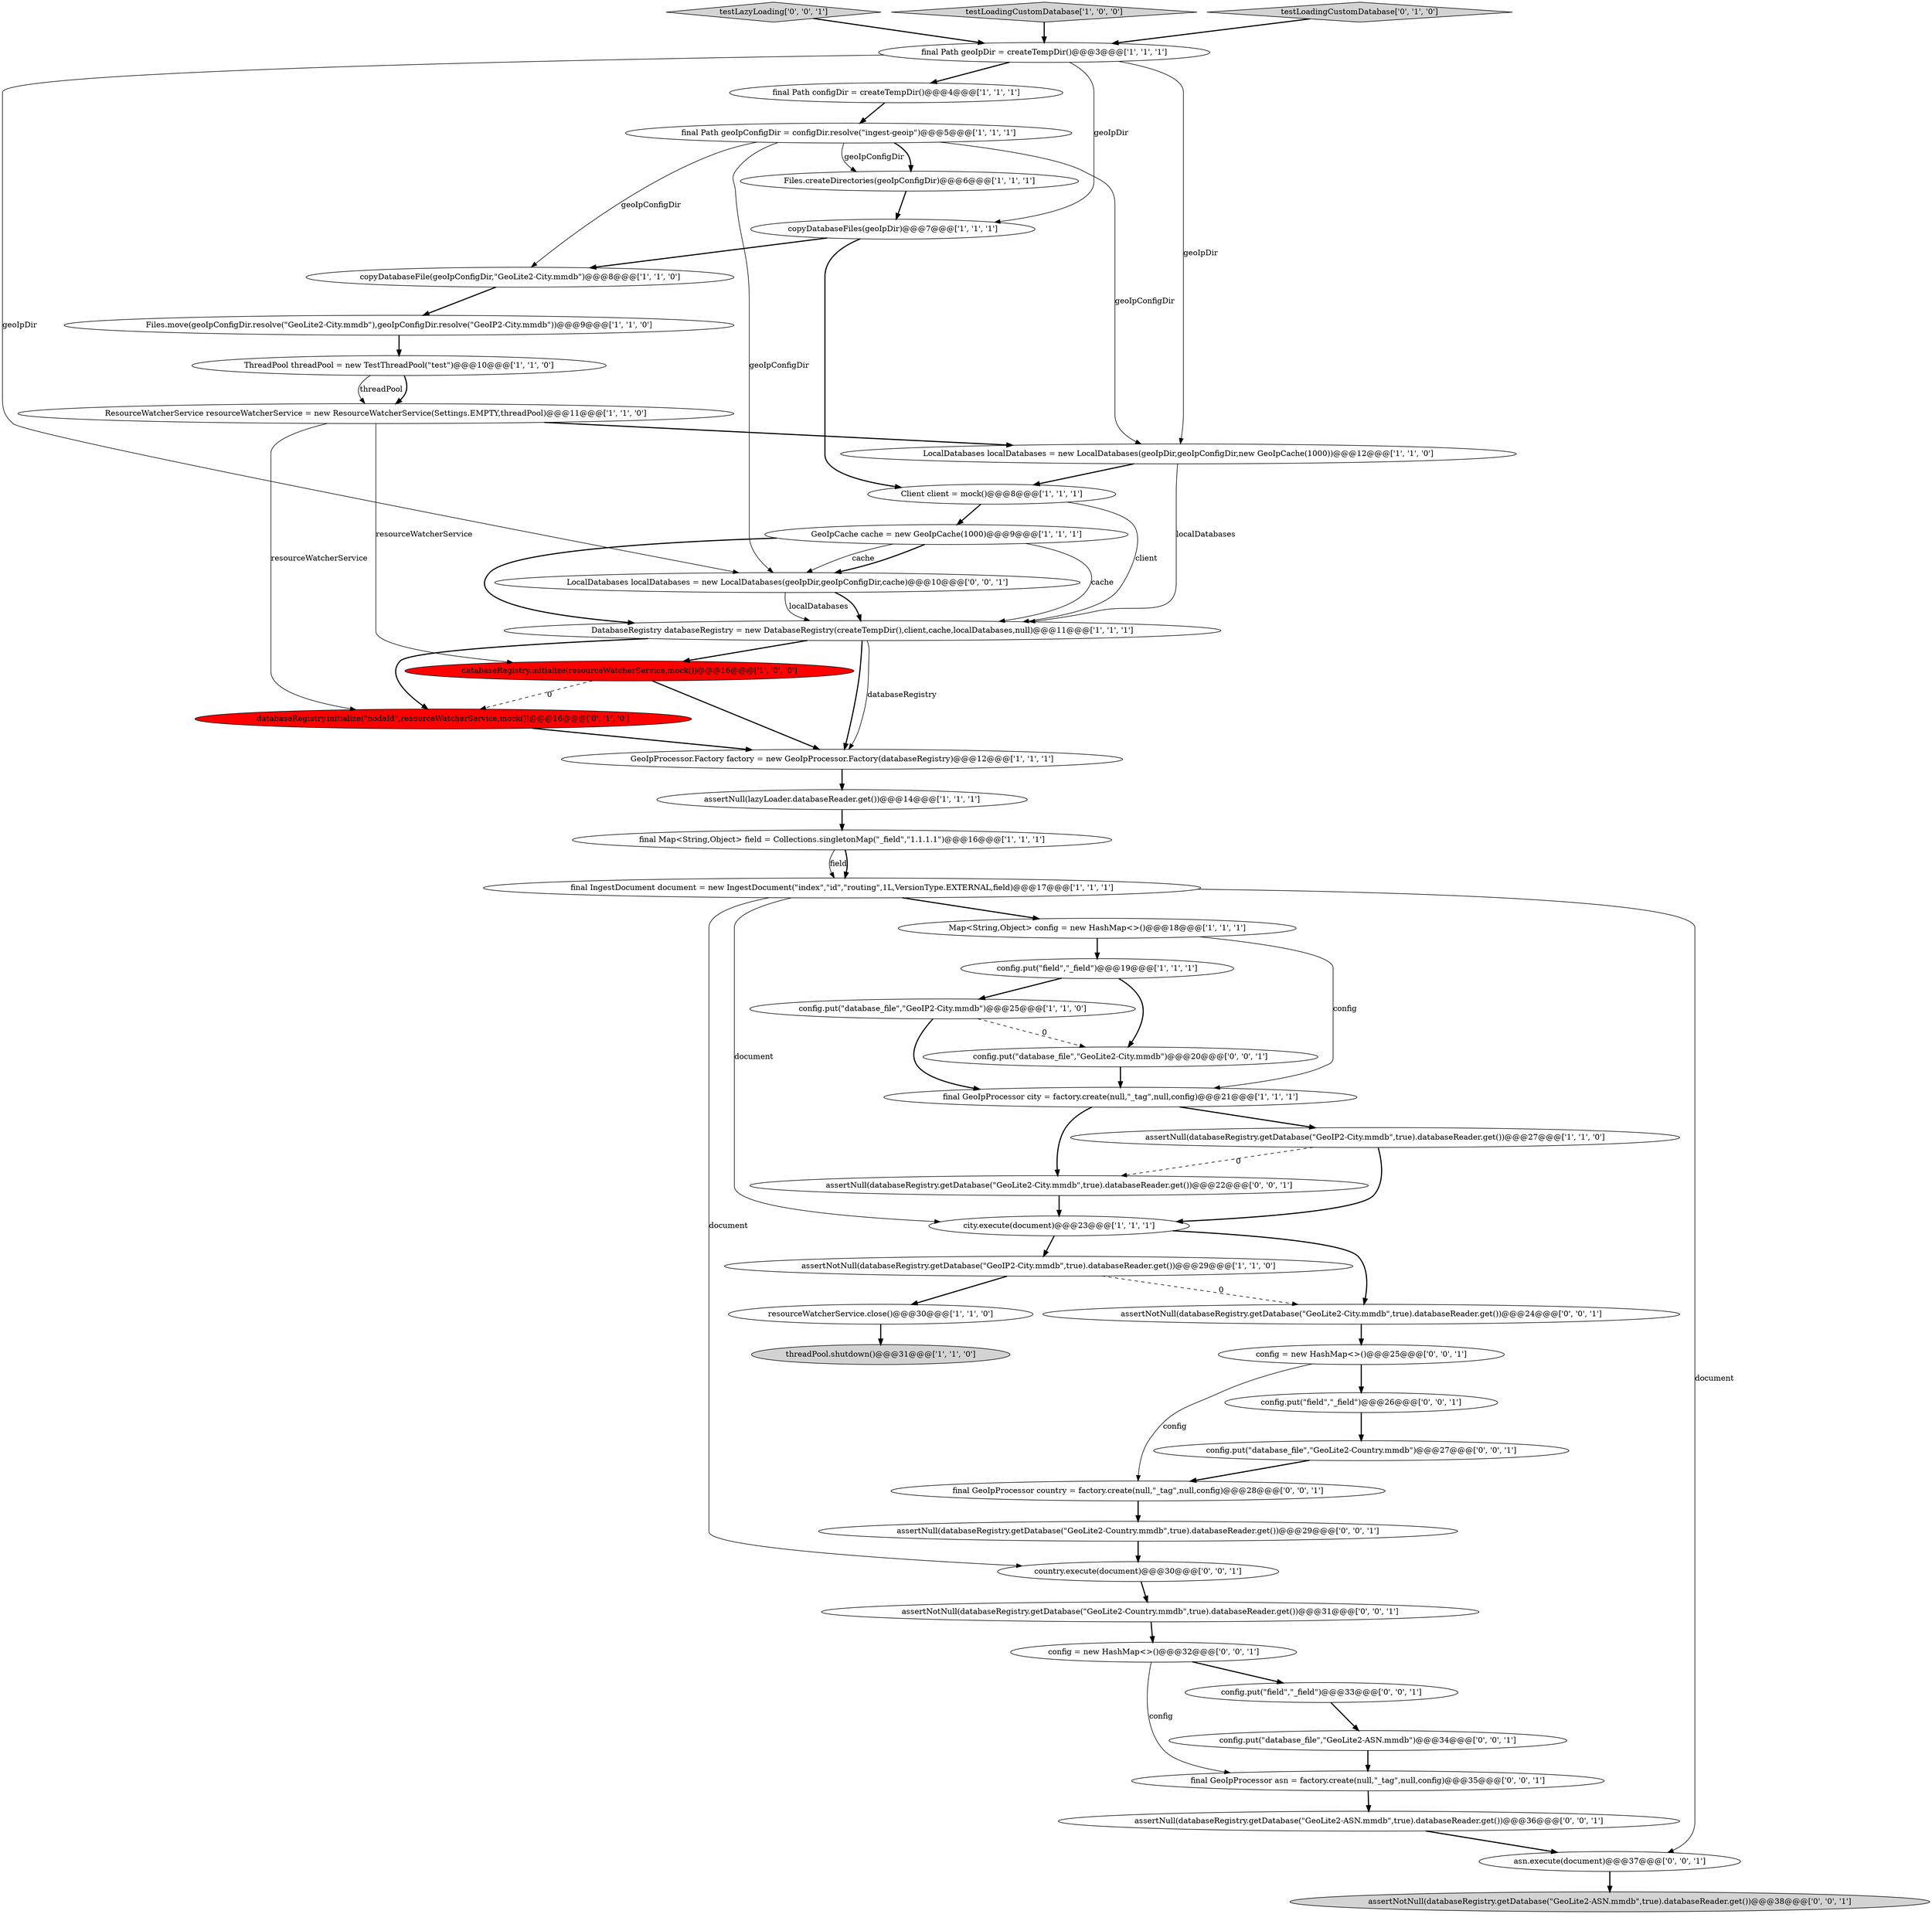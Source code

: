 digraph {
17 [style = filled, label = "ThreadPool threadPool = new TestThreadPool(\"test\")@@@10@@@['1', '1', '0']", fillcolor = white, shape = ellipse image = "AAA0AAABBB1BBB"];
44 [style = filled, label = "config = new HashMap<>()@@@32@@@['0', '0', '1']", fillcolor = white, shape = ellipse image = "AAA0AAABBB3BBB"];
27 [style = filled, label = "Map<String,Object> config = new HashMap<>()@@@18@@@['1', '1', '1']", fillcolor = white, shape = ellipse image = "AAA0AAABBB1BBB"];
36 [style = filled, label = "config.put(\"field\",\"_field\")@@@33@@@['0', '0', '1']", fillcolor = white, shape = ellipse image = "AAA0AAABBB3BBB"];
47 [style = filled, label = "config.put(\"database_file\",\"GeoLite2-ASN.mmdb\")@@@34@@@['0', '0', '1']", fillcolor = white, shape = ellipse image = "AAA0AAABBB3BBB"];
21 [style = filled, label = "databaseRegistry.initialize(resourceWatcherService,mock())@@@16@@@['1', '0', '0']", fillcolor = red, shape = ellipse image = "AAA1AAABBB1BBB"];
15 [style = filled, label = "assertNotNull(databaseRegistry.getDatabase(\"GeoIP2-City.mmdb\",true).databaseReader.get())@@@29@@@['1', '1', '0']", fillcolor = white, shape = ellipse image = "AAA0AAABBB1BBB"];
24 [style = filled, label = "copyDatabaseFiles(geoIpDir)@@@7@@@['1', '1', '1']", fillcolor = white, shape = ellipse image = "AAA0AAABBB1BBB"];
28 [style = filled, label = "databaseRegistry.initialize(\"nodeId\",resourceWatcherService,mock())@@@16@@@['0', '1', '0']", fillcolor = red, shape = ellipse image = "AAA1AAABBB2BBB"];
5 [style = filled, label = "Files.createDirectories(geoIpConfigDir)@@@6@@@['1', '1', '1']", fillcolor = white, shape = ellipse image = "AAA0AAABBB1BBB"];
2 [style = filled, label = "copyDatabaseFile(geoIpConfigDir,\"GeoLite2-City.mmdb\")@@@8@@@['1', '1', '0']", fillcolor = white, shape = ellipse image = "AAA0AAABBB1BBB"];
6 [style = filled, label = "assertNull(lazyLoader.databaseReader.get())@@@14@@@['1', '1', '1']", fillcolor = white, shape = ellipse image = "AAA0AAABBB1BBB"];
45 [style = filled, label = "testLazyLoading['0', '0', '1']", fillcolor = lightgray, shape = diamond image = "AAA0AAABBB3BBB"];
9 [style = filled, label = "testLoadingCustomDatabase['1', '0', '0']", fillcolor = lightgray, shape = diamond image = "AAA0AAABBB1BBB"];
31 [style = filled, label = "assertNull(databaseRegistry.getDatabase(\"GeoLite2-ASN.mmdb\",true).databaseReader.get())@@@36@@@['0', '0', '1']", fillcolor = white, shape = ellipse image = "AAA0AAABBB3BBB"];
39 [style = filled, label = "assertNull(databaseRegistry.getDatabase(\"GeoLite2-Country.mmdb\",true).databaseReader.get())@@@29@@@['0', '0', '1']", fillcolor = white, shape = ellipse image = "AAA0AAABBB3BBB"];
43 [style = filled, label = "LocalDatabases localDatabases = new LocalDatabases(geoIpDir,geoIpConfigDir,cache)@@@10@@@['0', '0', '1']", fillcolor = white, shape = ellipse image = "AAA0AAABBB3BBB"];
19 [style = filled, label = "final Map<String,Object> field = Collections.singletonMap(\"_field\",\"1.1.1.1\")@@@16@@@['1', '1', '1']", fillcolor = white, shape = ellipse image = "AAA0AAABBB1BBB"];
22 [style = filled, label = "ResourceWatcherService resourceWatcherService = new ResourceWatcherService(Settings.EMPTY,threadPool)@@@11@@@['1', '1', '0']", fillcolor = white, shape = ellipse image = "AAA0AAABBB1BBB"];
25 [style = filled, label = "config.put(\"field\",\"_field\")@@@19@@@['1', '1', '1']", fillcolor = white, shape = ellipse image = "AAA0AAABBB1BBB"];
10 [style = filled, label = "final GeoIpProcessor city = factory.create(null,\"_tag\",null,config)@@@21@@@['1', '1', '1']", fillcolor = white, shape = ellipse image = "AAA0AAABBB1BBB"];
13 [style = filled, label = "final Path geoIpDir = createTempDir()@@@3@@@['1', '1', '1']", fillcolor = white, shape = ellipse image = "AAA0AAABBB1BBB"];
34 [style = filled, label = "final GeoIpProcessor country = factory.create(null,\"_tag\",null,config)@@@28@@@['0', '0', '1']", fillcolor = white, shape = ellipse image = "AAA0AAABBB3BBB"];
8 [style = filled, label = "LocalDatabases localDatabases = new LocalDatabases(geoIpDir,geoIpConfigDir,new GeoIpCache(1000))@@@12@@@['1', '1', '0']", fillcolor = white, shape = ellipse image = "AAA0AAABBB1BBB"];
11 [style = filled, label = "GeoIpCache cache = new GeoIpCache(1000)@@@9@@@['1', '1', '1']", fillcolor = white, shape = ellipse image = "AAA0AAABBB1BBB"];
20 [style = filled, label = "Client client = mock()@@@8@@@['1', '1', '1']", fillcolor = white, shape = ellipse image = "AAA0AAABBB1BBB"];
33 [style = filled, label = "country.execute(document)@@@30@@@['0', '0', '1']", fillcolor = white, shape = ellipse image = "AAA0AAABBB3BBB"];
48 [style = filled, label = "config.put(\"database_file\",\"GeoLite2-City.mmdb\")@@@20@@@['0', '0', '1']", fillcolor = white, shape = ellipse image = "AAA0AAABBB3BBB"];
38 [style = filled, label = "config.put(\"field\",\"_field\")@@@26@@@['0', '0', '1']", fillcolor = white, shape = ellipse image = "AAA0AAABBB3BBB"];
4 [style = filled, label = "assertNull(databaseRegistry.getDatabase(\"GeoIP2-City.mmdb\",true).databaseReader.get())@@@27@@@['1', '1', '0']", fillcolor = white, shape = ellipse image = "AAA0AAABBB1BBB"];
32 [style = filled, label = "assertNull(databaseRegistry.getDatabase(\"GeoLite2-City.mmdb\",true).databaseReader.get())@@@22@@@['0', '0', '1']", fillcolor = white, shape = ellipse image = "AAA0AAABBB3BBB"];
12 [style = filled, label = "final Path configDir = createTempDir()@@@4@@@['1', '1', '1']", fillcolor = white, shape = ellipse image = "AAA0AAABBB1BBB"];
3 [style = filled, label = "resourceWatcherService.close()@@@30@@@['1', '1', '0']", fillcolor = white, shape = ellipse image = "AAA0AAABBB1BBB"];
29 [style = filled, label = "testLoadingCustomDatabase['0', '1', '0']", fillcolor = lightgray, shape = diamond image = "AAA0AAABBB2BBB"];
26 [style = filled, label = "final IngestDocument document = new IngestDocument(\"index\",\"id\",\"routing\",1L,VersionType.EXTERNAL,field)@@@17@@@['1', '1', '1']", fillcolor = white, shape = ellipse image = "AAA0AAABBB1BBB"];
46 [style = filled, label = "config = new HashMap<>()@@@25@@@['0', '0', '1']", fillcolor = white, shape = ellipse image = "AAA0AAABBB3BBB"];
41 [style = filled, label = "final GeoIpProcessor asn = factory.create(null,\"_tag\",null,config)@@@35@@@['0', '0', '1']", fillcolor = white, shape = ellipse image = "AAA0AAABBB3BBB"];
37 [style = filled, label = "assertNotNull(databaseRegistry.getDatabase(\"GeoLite2-City.mmdb\",true).databaseReader.get())@@@24@@@['0', '0', '1']", fillcolor = white, shape = ellipse image = "AAA0AAABBB3BBB"];
16 [style = filled, label = "GeoIpProcessor.Factory factory = new GeoIpProcessor.Factory(databaseRegistry)@@@12@@@['1', '1', '1']", fillcolor = white, shape = ellipse image = "AAA0AAABBB1BBB"];
30 [style = filled, label = "assertNotNull(databaseRegistry.getDatabase(\"GeoLite2-ASN.mmdb\",true).databaseReader.get())@@@38@@@['0', '0', '1']", fillcolor = lightgray, shape = ellipse image = "AAA0AAABBB3BBB"];
40 [style = filled, label = "asn.execute(document)@@@37@@@['0', '0', '1']", fillcolor = white, shape = ellipse image = "AAA0AAABBB3BBB"];
42 [style = filled, label = "config.put(\"database_file\",\"GeoLite2-Country.mmdb\")@@@27@@@['0', '0', '1']", fillcolor = white, shape = ellipse image = "AAA0AAABBB3BBB"];
1 [style = filled, label = "final Path geoIpConfigDir = configDir.resolve(\"ingest-geoip\")@@@5@@@['1', '1', '1']", fillcolor = white, shape = ellipse image = "AAA0AAABBB1BBB"];
0 [style = filled, label = "DatabaseRegistry databaseRegistry = new DatabaseRegistry(createTempDir(),client,cache,localDatabases,null)@@@11@@@['1', '1', '1']", fillcolor = white, shape = ellipse image = "AAA0AAABBB1BBB"];
7 [style = filled, label = "config.put(\"database_file\",\"GeoIP2-City.mmdb\")@@@25@@@['1', '1', '0']", fillcolor = white, shape = ellipse image = "AAA0AAABBB1BBB"];
35 [style = filled, label = "assertNotNull(databaseRegistry.getDatabase(\"GeoLite2-Country.mmdb\",true).databaseReader.get())@@@31@@@['0', '0', '1']", fillcolor = white, shape = ellipse image = "AAA0AAABBB3BBB"];
18 [style = filled, label = "Files.move(geoIpConfigDir.resolve(\"GeoLite2-City.mmdb\"),geoIpConfigDir.resolve(\"GeoIP2-City.mmdb\"))@@@9@@@['1', '1', '0']", fillcolor = white, shape = ellipse image = "AAA0AAABBB1BBB"];
23 [style = filled, label = "threadPool.shutdown()@@@31@@@['1', '1', '0']", fillcolor = lightgray, shape = ellipse image = "AAA0AAABBB1BBB"];
14 [style = filled, label = "city.execute(document)@@@23@@@['1', '1', '1']", fillcolor = white, shape = ellipse image = "AAA0AAABBB1BBB"];
1->5 [style = bold, label=""];
0->16 [style = bold, label=""];
42->34 [style = bold, label=""];
4->14 [style = bold, label=""];
46->38 [style = bold, label=""];
33->35 [style = bold, label=""];
36->47 [style = bold, label=""];
44->36 [style = bold, label=""];
1->5 [style = solid, label="geoIpConfigDir"];
26->14 [style = solid, label="document"];
24->2 [style = bold, label=""];
35->44 [style = bold, label=""];
7->10 [style = bold, label=""];
22->28 [style = solid, label="resourceWatcherService"];
11->43 [style = solid, label="cache"];
21->28 [style = dashed, label="0"];
15->37 [style = dashed, label="0"];
16->6 [style = bold, label=""];
13->24 [style = solid, label="geoIpDir"];
26->40 [style = solid, label="document"];
18->17 [style = bold, label=""];
46->34 [style = solid, label="config"];
7->48 [style = dashed, label="0"];
2->18 [style = bold, label=""];
32->14 [style = bold, label=""];
10->32 [style = bold, label=""];
0->21 [style = bold, label=""];
6->19 [style = bold, label=""];
11->43 [style = bold, label=""];
45->13 [style = bold, label=""];
25->48 [style = bold, label=""];
22->21 [style = solid, label="resourceWatcherService"];
17->22 [style = bold, label=""];
15->3 [style = bold, label=""];
12->1 [style = bold, label=""];
25->7 [style = bold, label=""];
28->16 [style = bold, label=""];
38->42 [style = bold, label=""];
13->43 [style = solid, label="geoIpDir"];
19->26 [style = solid, label="field"];
39->33 [style = bold, label=""];
1->2 [style = solid, label="geoIpConfigDir"];
24->20 [style = bold, label=""];
22->8 [style = bold, label=""];
4->32 [style = dashed, label="0"];
0->16 [style = solid, label="databaseRegistry"];
26->27 [style = bold, label=""];
3->23 [style = bold, label=""];
11->0 [style = bold, label=""];
13->12 [style = bold, label=""];
8->20 [style = bold, label=""];
37->46 [style = bold, label=""];
17->22 [style = solid, label="threadPool"];
27->10 [style = solid, label="config"];
1->8 [style = solid, label="geoIpConfigDir"];
19->26 [style = bold, label=""];
5->24 [style = bold, label=""];
34->39 [style = bold, label=""];
20->0 [style = solid, label="client"];
48->10 [style = bold, label=""];
10->4 [style = bold, label=""];
21->16 [style = bold, label=""];
9->13 [style = bold, label=""];
47->41 [style = bold, label=""];
31->40 [style = bold, label=""];
43->0 [style = bold, label=""];
40->30 [style = bold, label=""];
14->15 [style = bold, label=""];
41->31 [style = bold, label=""];
8->0 [style = solid, label="localDatabases"];
1->43 [style = solid, label="geoIpConfigDir"];
43->0 [style = solid, label="localDatabases"];
13->8 [style = solid, label="geoIpDir"];
26->33 [style = solid, label="document"];
27->25 [style = bold, label=""];
11->0 [style = solid, label="cache"];
44->41 [style = solid, label="config"];
0->28 [style = bold, label=""];
20->11 [style = bold, label=""];
14->37 [style = bold, label=""];
29->13 [style = bold, label=""];
}
